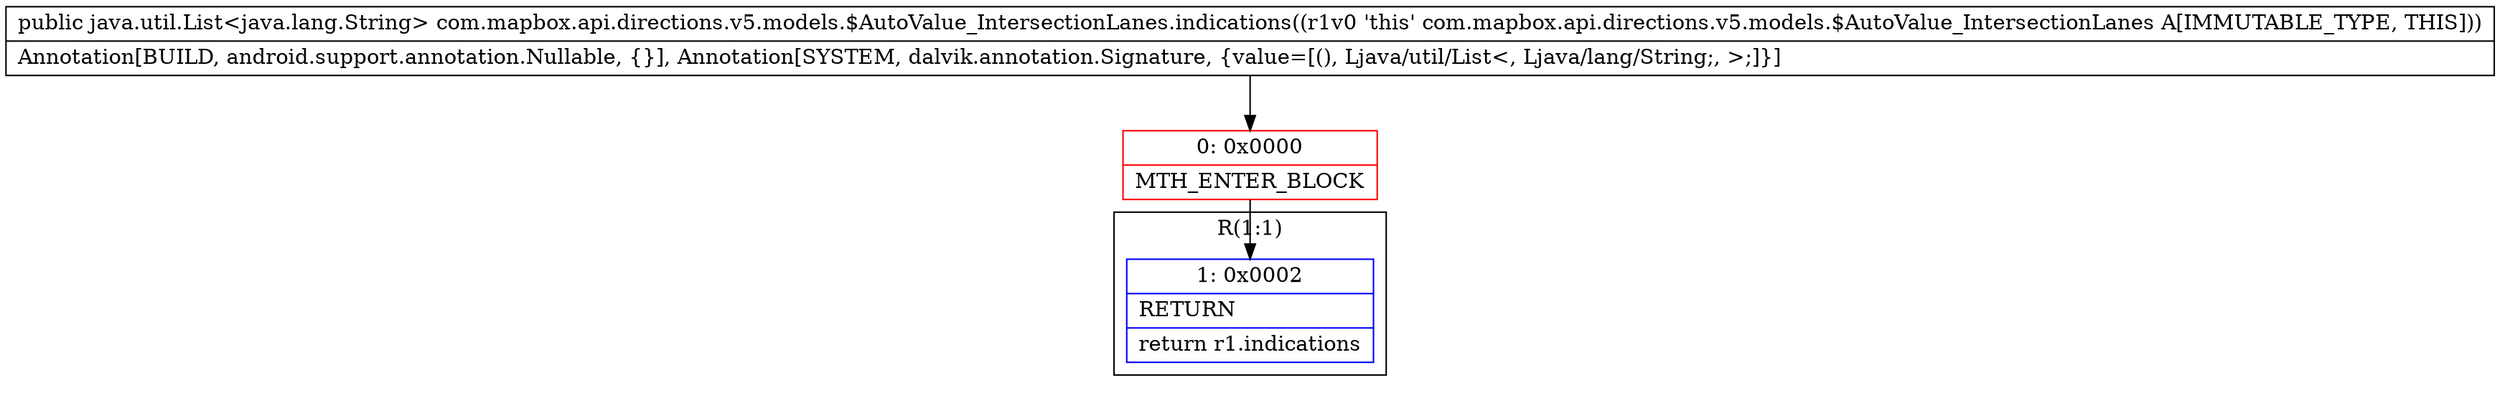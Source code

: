 digraph "CFG forcom.mapbox.api.directions.v5.models.$AutoValue_IntersectionLanes.indications()Ljava\/util\/List;" {
subgraph cluster_Region_294619939 {
label = "R(1:1)";
node [shape=record,color=blue];
Node_1 [shape=record,label="{1\:\ 0x0002|RETURN\l|return r1.indications\l}"];
}
Node_0 [shape=record,color=red,label="{0\:\ 0x0000|MTH_ENTER_BLOCK\l}"];
MethodNode[shape=record,label="{public java.util.List\<java.lang.String\> com.mapbox.api.directions.v5.models.$AutoValue_IntersectionLanes.indications((r1v0 'this' com.mapbox.api.directions.v5.models.$AutoValue_IntersectionLanes A[IMMUTABLE_TYPE, THIS]))  | Annotation[BUILD, android.support.annotation.Nullable, \{\}], Annotation[SYSTEM, dalvik.annotation.Signature, \{value=[(), Ljava\/util\/List\<, Ljava\/lang\/String;, \>;]\}]\l}"];
MethodNode -> Node_0;
Node_0 -> Node_1;
}


